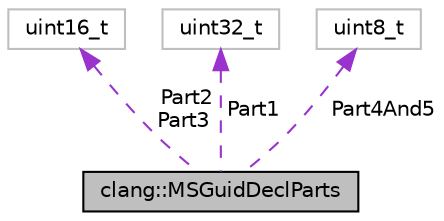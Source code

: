digraph "clang::MSGuidDeclParts"
{
 // LATEX_PDF_SIZE
  bgcolor="transparent";
  edge [fontname="Helvetica",fontsize="10",labelfontname="Helvetica",labelfontsize="10"];
  node [fontname="Helvetica",fontsize="10",shape=record];
  Node1 [label="clang::MSGuidDeclParts",height=0.2,width=0.4,color="black", fillcolor="grey75", style="filled", fontcolor="black",tooltip="Parts of a decomposed MSGuidDecl."];
  Node2 -> Node1 [dir="back",color="darkorchid3",fontsize="10",style="dashed",label=" Part2\nPart3" ,fontname="Helvetica"];
  Node2 [label="uint16_t",height=0.2,width=0.4,color="grey75",tooltip=" "];
  Node3 -> Node1 [dir="back",color="darkorchid3",fontsize="10",style="dashed",label=" Part1" ,fontname="Helvetica"];
  Node3 [label="uint32_t",height=0.2,width=0.4,color="grey75",tooltip=" "];
  Node4 -> Node1 [dir="back",color="darkorchid3",fontsize="10",style="dashed",label=" Part4And5" ,fontname="Helvetica"];
  Node4 [label="uint8_t",height=0.2,width=0.4,color="grey75",tooltip=" "];
}
